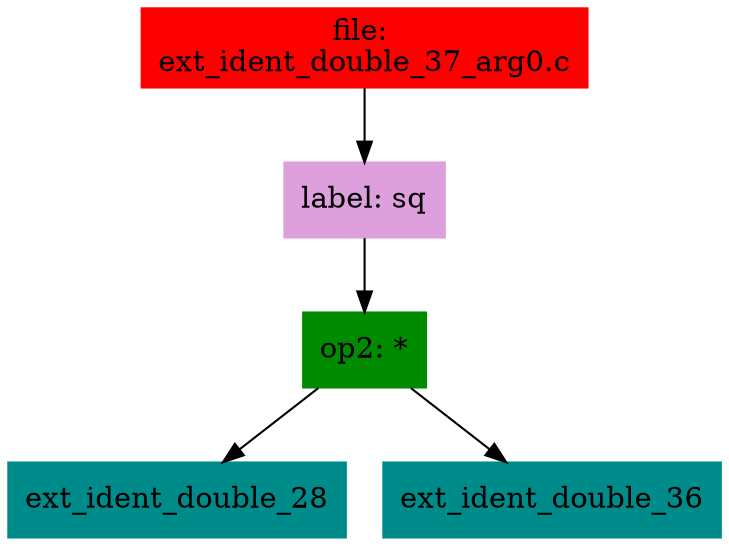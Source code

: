 digraph G {
node [shape=box]

0 [label="file: 
ext_ident_double_37_arg0.c",color=red, style=filled]
1 [label="label: sq",color=plum, style=filled]
0 -> 1
2 [label="op2: *",color=green4, style=filled]
1 -> 2
3 [label="ext_ident_double_28",color=cyan4, style=filled]
2 -> 3
293 [label="ext_ident_double_36",color=cyan4, style=filled]
2 -> 293


}

